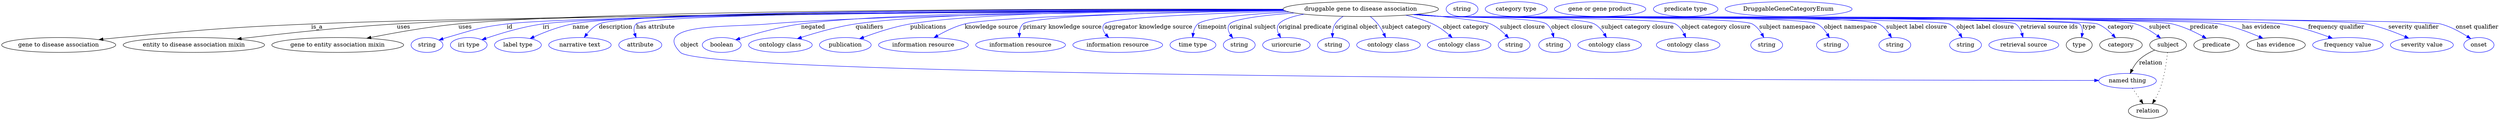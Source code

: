 digraph {
	graph [bb="0,0,6036.8,283"];
	node [label="\N"];
	"druggable gene to disease association"	[height=0.5,
		label="druggable gene to disease association",
		pos="3285.8,265",
		width=5.2176];
	"gene to disease association"	[height=0.5,
		pos="137.79,178",
		width=3.8274];
	"druggable gene to disease association" -> "gene to disease association"	[label=is_a,
		lp="762.79,221.5",
		pos="e,234.98,190.85 3099,262.81 2593.6,259.37 1206.2,248.41 748.79,229 542.23,220.24 490.64,215.21 284.79,196 271.95,194.8 258.49,193.42 \
245.15,191.97"];
	"entity to disease association mixin"	[height=0.5,
		pos="464.79,178",
		width=4.7482];
	"druggable gene to disease association" -> "entity to disease association mixin"	[label=uses,
		lp="972.29,221.5",
		pos="e,569.46,192.31 3098.4,263.28 2621.7,261.11 1370.9,253.21 955.79,229 826.57,221.46 678.89,205.41 579.52,193.52"];
	"gene to entity association mixin"	[height=0.5,
		pos="812.79,178",
		width=4.4232];
	"druggable gene to disease association" -> "gene to entity association mixin"	[label=uses,
		lp="1121.3,221.5",
		pos="e,883.19,194.18 3097.9,264.69 2642.4,265.77 1488.8,264.75 1104.8,229 1032.7,222.29 951.5,207.82 893.09,196.17"];
	id	[color=blue,
		height=0.5,
		label=string,
		pos="1028.8,178",
		width=1.0652];
	"druggable gene to disease association" -> id	[color=blue,
		label=id,
		lp="1228.8,221.5",
		pos="e,1057.8,189.89 3098.7,263.04 2625.4,260.29 1404.7,251.12 1221.8,229 1156.2,221.06 1140.3,214.4 1076.8,196 1073.7,195.1 1070.5,194.11 \
1067.3,193.08",
		style=solid];
	iri	[color=blue,
		height=0.5,
		label="iri type",
		pos="1129.8,178",
		width=1.2277];
	"druggable gene to disease association" -> iri	[color=blue,
		label=iri,
		lp="1316.8,221.5",
		pos="e,1161.6,190.71 3098.6,263.23 2639.6,260.97 1482.6,252.95 1308.8,229 1260.6,222.36 1207,206.19 1171.2,194.02",
		style=solid];
	name	[color=blue,
		height=0.5,
		label="label type",
		pos="1248.8,178",
		width=1.5707];
	"druggable gene to disease association" -> name	[color=blue,
		label=name,
		lp="1399.8,221.5",
		pos="e,1277.8,193.45 3097.8,264.23 2649.9,264.25 1544.9,261.02 1379.8,229 1347.5,222.74 1312.7,209.14 1287.2,197.7",
		style=solid];
	description	[color=blue,
		height=0.5,
		label="narrative text",
		pos="1398.8,178",
		width=2.0943];
	"druggable gene to disease association" -> description	[color=blue,
		label=description,
		lp="1484.3,221.5",
		pos="e,1409,196.31 3097.8,264.45 2643.6,264.99 1518,262.89 1443.8,229 1432.3,223.75 1422.5,213.99 1415,204.48",
		style=solid];
	"has attribute"	[color=blue,
		height=0.5,
		label=attribute,
		pos="1543.8,178",
		width=1.4443];
	"druggable gene to disease association" -> "has attribute"	[color=blue,
		label="has attribute",
		lp="1580.8,221.5",
		pos="e,1533.7,195.99 3098.4,263.67 2652,262.45 1560.9,256.63 1533.8,229 1527.7,222.82 1527.8,214.07 1530.1,205.61",
		style=solid];
	object	[color=blue,
		height=0.5,
		label="named thing",
		pos="5140.8,91",
		width=1.9318];
	"druggable gene to disease association" -> object	[color=blue,
		label=object,
		lp="1662.8,178",
		pos="e,5071,92.013 3099.8,262.45 2768.8,259.18 2090,250.09 1853.8,229 1754.7,220.15 1571.1,231.04 1640.8,160 1702.7,96.892 4544.2,92.327 \
5060.7,92.019",
		style=solid];
	negated	[color=blue,
		height=0.5,
		label=boolean,
		pos="1740.8,178",
		width=1.2999];
	"druggable gene to disease association" -> negated	[color=blue,
		label=negated,
		lp="1960.8,221.5",
		pos="e,1774.4,190.53 3097.9,264.06 2780.5,263.34 2151.3,258.13 1931.8,229 1880.2,222.15 1822.5,205.82 1784.2,193.68",
		style=solid];
	qualifiers	[color=blue,
		height=0.5,
		label="ontology class",
		pos="1881.8,178",
		width=2.1304];
	"druggable gene to disease association" -> qualifiers	[color=blue,
		label=qualifiers,
		lp="2097.3,221.5",
		pos="e,1922.7,193.29 3098.1,264.11 2806.3,263.34 2257.4,257.93 2063.8,229 2018.6,222.25 1968.7,208.02 1932.6,196.47",
		style=solid];
	publications	[color=blue,
		height=0.5,
		label=publication,
		pos="2038.8,178",
		width=1.7332];
	"druggable gene to disease association" -> publications	[color=blue,
		label=publications,
		lp="2239.8,221.5",
		pos="e,2073.3,193.05 3097.9,264.21 2833.1,263.43 2363.5,257.82 2195.8,229 2156.7,222.29 2114,208.2 2083,196.69",
		style=solid];
	"knowledge source"	[color=blue,
		height=0.5,
		label="information resource",
		pos="2227.8,178",
		width=3.015];
	"druggable gene to disease association" -> "knowledge source"	[color=blue,
		label="knowledge source",
		lp="2392.3,221.5",
		pos="e,2253.3,195.61 3101.5,261.47 2844.2,257.3 2400.3,247.53 2327.8,229 2304.7,223.1 2280.7,211.34 2262,200.71",
		style=solid];
	"primary knowledge source"	[color=blue,
		height=0.5,
		label="information resource",
		pos="2462.8,178",
		width=3.015];
	"druggable gene to disease association" -> "primary knowledge source"	[color=blue,
		label="primary knowledge source",
		lp="2563.8,221.5",
		pos="e,2459.8,196.33 3100.3,262.06 2866.3,258.74 2491.6,250.14 2468.8,229 2462.7,223.32 2460.3,214.91 2459.7,206.59",
		style=solid];
	"aggregator knowledge source"	[color=blue,
		height=0.5,
		label="information resource",
		pos="2697.8,178",
		width=3.015];
	"druggable gene to disease association" -> "aggregator knowledge source"	[color=blue,
		label="aggregator knowledge source",
		lp="2772.3,221.5",
		pos="e,2676,195.87 3105.7,259.82 2928.1,254.79 2680.9,244.96 2665.8,229 2658.6,221.43 2662.1,212.04 2668.9,203.46",
		style=solid];
	timepoint	[color=blue,
		height=0.5,
		label="time type",
		pos="2879.8,178",
		width=1.5346];
	"druggable gene to disease association" -> timepoint	[color=blue,
		label=timepoint,
		lp="2926.8,221.5",
		pos="e,2879.2,196.43 3113.1,257.9 3015.3,252.83 2909.1,243.96 2891.8,229 2885.3,223.36 2881.9,214.85 2880.4,206.44",
		style=solid];
	"original subject"	[color=blue,
		height=0.5,
		label=string,
		pos="2991.8,178",
		width=1.0652];
	"druggable gene to disease association" -> "original subject"	[color=blue,
		label="original subject",
		lp="3024.8,221.5",
		pos="e,2976,194.82 3125.4,255.61 3052.6,250.12 2980.1,241.58 2968.8,229 2962.1,221.56 2964.7,211.85 2970.2,202.97",
		style=solid];
	"original predicate"	[color=blue,
		height=0.5,
		label=uriorcurie,
		pos="3105.8,178",
		width=1.5887];
	"druggable gene to disease association" -> "original predicate"	[color=blue,
		label="original predicate",
		lp="3151.3,221.5",
		pos="e,3092,195.79 3148.5,252.67 3120.6,247.5 3097,239.97 3087.8,229 3082,222.04 3083.3,213.05 3087.1,204.61",
		style=solid];
	"original object"	[color=blue,
		height=0.5,
		label=string,
		pos="3219.8,178",
		width=1.0652];
	"druggable gene to disease association" -> "original object"	[color=blue,
		label="original object",
		lp="3275.3,221.5",
		pos="e,3217.3,196.01 3243.2,247.37 3235.6,242.55 3228.6,236.5 3223.8,229 3219.5,222.26 3217.8,213.93 3217.3,206.01",
		style=solid];
	"subject category"	[color=blue,
		height=0.5,
		label="ontology class",
		pos="3352.8,178",
		width=2.1304];
	"druggable gene to disease association" -> "subject category"	[color=blue,
		label="subject category",
		lp="3396.3,221.5",
		pos="e,3345.8,196.18 3309,246.89 3315.2,241.6 3321.7,235.45 3326.8,229 3332.5,221.84 3337.5,213.25 3341.5,205.22",
		style=solid];
	"object category"	[color=blue,
		height=0.5,
		label="ontology class",
		pos="3523.8,178",
		width=2.1304];
	"druggable gene to disease association" -> "object category"	[color=blue,
		label="object category",
		lp="3540.3,221.5",
		pos="e,3507.1,195.66 3394.5,250.21 3416.7,245.18 3439.5,238.33 3459.8,229 3474.1,222.41 3488.1,212.04 3499.4,202.44",
		style=solid];
	"subject closure"	[color=blue,
		height=0.5,
		label=string,
		pos="3656.8,178",
		width=1.0652];
	"druggable gene to disease association" -> "subject closure"	[color=blue,
		label="subject closure",
		lp="3677.3,221.5",
		pos="e,3643.6,194.94 3422.5,252.58 3499.3,245.49 3583.1,236.35 3599.8,229 3613.6,222.9 3626.5,212.23 3636.5,202.3",
		style=solid];
	"object closure"	[color=blue,
		height=0.5,
		label=string,
		pos="3754.8,178",
		width=1.0652];
	"druggable gene to disease association" -> "object closure"	[color=blue,
		label="object closure",
		lp="3796.8,221.5",
		pos="e,3752.6,196.23 3418.8,252.26 3440.2,250.44 3462.1,248.63 3482.8,247 3510.8,244.79 3712.1,245.56 3734.8,229 3742.3,223.53 3747,214.79 \
3749.9,206.14",
		style=solid];
	"subject category closure"	[color=blue,
		height=0.5,
		label="ontology class",
		pos="3887.8,178",
		width=2.1304];
	"druggable gene to disease association" -> "subject category closure"	[color=blue,
		label="subject category closure",
		lp="3955.3,221.5",
		pos="e,3880.1,196.1 3416.3,252.05 3438.5,250.21 3461.3,248.45 3482.8,247 3523.6,244.24 3814.7,248.31 3850.8,229 3860.9,223.59 3869,214.08 \
3875,204.8",
		style=solid];
	"object category closure"	[color=blue,
		height=0.5,
		label="ontology class",
		pos="4077.8,178",
		width=2.1304];
	"druggable gene to disease association" -> "object category closure"	[color=blue,
		label="object category closure",
		lp="4145.3,221.5",
		pos="e,4072.1,196.09 3414.5,251.89 3437.2,250.03 3460.7,248.31 3482.8,247 3514.1,245.15 4019.6,244.68 4046.8,229 4056,223.69 4062.8,214.46 \
4067.7,205.35",
		style=solid];
	"subject namespace"	[color=blue,
		height=0.5,
		label=string,
		pos="4267.8,178",
		width=1.0652];
	"druggable gene to disease association" -> "subject namespace"	[color=blue,
		label="subject namespace",
		lp="4317.8,221.5",
		pos="e,4260.8,196.18 3413.7,251.8 3436.7,249.94 3460.4,248.23 3482.8,247 3524.4,244.71 4196.1,248.69 4232.8,229 4242.6,223.74 4250.2,\
214.39 4255.9,205.18",
		style=solid];
	"object namespace"	[color=blue,
		height=0.5,
		label=string,
		pos="4426.8,178",
		width=1.0652];
	"druggable gene to disease association" -> "object namespace"	[color=blue,
		label="object namespace",
		lp="4470.8,221.5",
		pos="e,4419.4,195.73 3413.1,251.77 3436.3,249.9 3460.2,248.19 3482.8,247 3533.1,244.33 4345,252.13 4389.8,229 4400.1,223.67 4408.3,213.98 \
4414.3,204.55",
		style=solid];
	"subject label closure"	[color=blue,
		height=0.5,
		label=string,
		pos="4577.8,178",
		width=1.0652];
	"druggable gene to disease association" -> "subject label closure"	[color=blue,
		label="subject label closure",
		lp="4630.8,221.5",
		pos="e,4569.8,195.76 3412.9,251.74 3436.1,249.86 3460.2,248.17 3482.8,247 3541.4,243.98 4486.3,255.19 4538.8,229 4549.5,223.66 4558.1,\
213.83 4564.5,204.3",
		style=solid];
	"object label closure"	[color=blue,
		height=0.5,
		label=string,
		pos="4748.8,178",
		width=1.0652];
	"druggable gene to disease association" -> "object label closure"	[color=blue,
		label="object label closure",
		lp="4796.3,221.5",
		pos="e,4740.5,195.78 3412.6,251.71 3435.9,249.84 3460.1,248.15 3482.8,247 3516.8,245.28 4678.2,243.98 4708.8,229 4719.6,223.68 4728.5,\
213.87 4735.1,204.33",
		style=solid];
	"retrieval source ids"	[color=blue,
		height=0.5,
		label="retrieval source",
		pos="4889.8,178",
		width=2.347];
	"druggable gene to disease association" -> "retrieval source ids"	[color=blue,
		label="retrieval source ids",
		lp="4951.3,221.5",
		pos="e,4887.7,196.42 3412.6,251.68 3435.9,249.81 3460.1,248.13 3482.8,247 3521.3,245.09 4838,250.81 4869.8,229 4877.5,223.69 4882.3,214.87 \
4885.2,206.11",
		style=solid];
	type	[height=0.5,
		pos="5023.8,178",
		width=0.86659];
	"druggable gene to disease association" -> type	[color=blue,
		label=type,
		lp="5047.8,221.5",
		pos="e,5029.7,196.12 3412.3,251.68 3435.7,249.8 3460,248.12 3482.8,247 3504.2,245.95 5009.7,244.23 5024.8,229 5030.7,223.03 5032,214.44 \
5031.3,206.05",
		style=solid];
	category	[height=0.5,
		pos="5124.8,178",
		width=1.4263];
	"druggable gene to disease association" -> category	[color=blue,
		label=category,
		lp="5124.3,221.5",
		pos="e,5111.8,195.44 3412.3,251.67 3435.7,249.79 3460,248.11 3482.8,247 3526.8,244.86 5026.7,244.75 5067.8,229 5081.9,223.6 5094.8,212.99 \
5104.8,202.93",
		style=solid];
	subject	[height=0.5,
		pos="5238.8,178",
		width=1.2277];
	"druggable gene to disease association" -> subject	[color=blue,
		label=subject,
		lp="5218.8,221.5",
		pos="e,5220.8,194.55 3412.3,251.66 3435.7,249.78 3460,248.1 3482.8,247 3575.9,242.49 5070.4,255.42 5159.8,229 5179,223.31 5198.1,211.44 \
5212.7,200.69",
		style=solid];
	predicate	[height=0.5,
		pos="5355.8,178",
		width=1.5165];
	"druggable gene to disease association" -> predicate	[color=blue,
		label=predicate,
		lp="5325.8,221.5",
		pos="e,5331.4,194.11 3412.1,251.67 3435.6,249.79 3459.9,248.1 3482.8,247 3580.8,242.28 5153.1,250.76 5248.8,229 5274.8,223.08 5302,210.27 \
5322.5,199.1",
		style=solid];
	"has evidence"	[height=0.5,
		pos="5498.8,178",
		width=1.9679];
	"druggable gene to disease association" -> "has evidence"	[color=blue,
		label="has evidence",
		lp="5464.3,221.5",
		pos="e,5467.2,194.25 3412.1,251.66 3435.6,249.78 3459.9,248.1 3482.8,247 3587.2,242 5261,247.93 5363.8,229 5396.5,222.97 5431.7,209.69 \
5458,198.33",
		style=solid];
	"frequency qualifier"	[color=blue,
		height=0.5,
		label="frequency value",
		pos="5672.8,178",
		width=2.3651];
	"druggable gene to disease association" -> "frequency qualifier"	[color=blue,
		label="frequency qualifier",
		lp="5644.8,221.5",
		pos="e,5635.6,194.25 3412.1,251.65 3435.6,249.76 3459.9,248.09 3482.8,247 3595.6,241.64 5403.3,246.73 5514.8,229 5553.1,222.91 5594.9,\
209.35 5625.9,197.89",
		style=solid];
	"severity qualifier"	[color=blue,
		height=0.5,
		label="severity value",
		pos="5851.8,178",
		width=2.1123];
	"druggable gene to disease association" -> "severity qualifier"	[color=blue,
		label="severity qualifier",
		lp="5831.8,221.5",
		pos="e,5819.9,194.38 3412.1,251.63 3435.6,249.75 3459.9,248.08 3482.8,247 3606.8,241.16 5594.7,251.39 5716.8,229 5749.4,223.02 5784.5,\
209.8 5810.7,198.46",
		style=solid];
	"onset qualifier"	[color=blue,
		height=0.5,
		label=onset,
		pos="5988.8,178",
		width=1.011];
	"druggable gene to disease association" -> "onset qualifier"	[color=blue,
		label="onset qualifier",
		lp="5985.3,221.5",
		pos="e,5969.2,193.39 3411.8,251.64 3435.4,249.75 3459.8,248.08 3482.8,247 3549.8,243.86 5831.9,245.76 5896.8,229 5919.7,223.08 5943.1,\
210.23 5960.6,199.05",
		style=solid];
	relation	[height=0.5,
		pos="5189.8,18",
		width=1.2999];
	object -> relation	[pos="e,5178.3,35.705 5152.4,73.174 5158.4,64.509 5165.8,53.768 5172.4,44.141",
		style=dotted];
	association_type	[color=blue,
		height=0.5,
		label=string,
		pos="3529.8,265",
		width=1.0652];
	association_category	[color=blue,
		height=0.5,
		label="category type",
		pos="3660.8,265",
		width=2.0762];
	subject -> object	[label=relation,
		lp="5196.8,134.5",
		pos="e,5147.2,108.97 5206.3,165.59 5193.5,159.94 5179.4,152.13 5168.8,142 5161.8,135.31 5156.1,126.48 5151.6,118.1"];
	subject -> relation	[pos="e,5201,35.828 5237.4,159.99 5235.3,139.02 5230.4,102.55 5219.8,73 5216.3,63.258 5211.2,53.189 5206.2,44.423",
		style=dotted];
	"druggable gene to disease association_subject"	[color=blue,
		height=0.5,
		label="gene or gene product",
		pos="3863.8,265",
		width=3.0692];
	"druggable gene to disease association_predicate"	[color=blue,
		height=0.5,
		label="predicate type",
		pos="4069.8,265",
		width=2.1665];
	"druggable gene to disease association_has evidence"	[color=blue,
		height=0.5,
		label=DruggableGeneCategoryEnum,
		pos="4318.8,265",
		width=4.2607];
}
